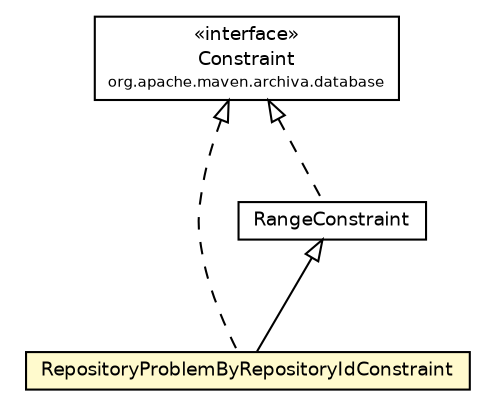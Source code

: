 #!/usr/local/bin/dot
#
# Class diagram 
# Generated by UmlGraph version 4.6 (http://www.spinellis.gr/sw/umlgraph)
#

digraph G {
	edge [fontname="Helvetica",fontsize=10,labelfontname="Helvetica",labelfontsize=10];
	node [fontname="Helvetica",fontsize=10,shape=plaintext];
	// org.apache.maven.archiva.database.Constraint
	c91233 [label=<<table border="0" cellborder="1" cellspacing="0" cellpadding="2" port="p" href="../Constraint.html">
		<tr><td><table border="0" cellspacing="0" cellpadding="1">
			<tr><td> &laquo;interface&raquo; </td></tr>
			<tr><td> Constraint </td></tr>
			<tr><td><font point-size="7.0"> org.apache.maven.archiva.database </font></td></tr>
		</table></td></tr>
		</table>>, fontname="Helvetica", fontcolor="black", fontsize=9.0];
	// org.apache.maven.archiva.database.constraints.RepositoryProblemByRepositoryIdConstraint
	c91249 [label=<<table border="0" cellborder="1" cellspacing="0" cellpadding="2" port="p" bgcolor="lemonChiffon" href="./RepositoryProblemByRepositoryIdConstraint.html">
		<tr><td><table border="0" cellspacing="0" cellpadding="1">
			<tr><td> RepositoryProblemByRepositoryIdConstraint </td></tr>
		</table></td></tr>
		</table>>, fontname="Helvetica", fontcolor="black", fontsize=9.0];
	// org.apache.maven.archiva.database.constraints.RangeConstraint
	c91254 [label=<<table border="0" cellborder="1" cellspacing="0" cellpadding="2" port="p" href="./RangeConstraint.html">
		<tr><td><table border="0" cellspacing="0" cellpadding="1">
			<tr><td> RangeConstraint </td></tr>
		</table></td></tr>
		</table>>, fontname="Helvetica", fontcolor="black", fontsize=9.0];
	//org.apache.maven.archiva.database.constraints.RepositoryProblemByRepositoryIdConstraint extends org.apache.maven.archiva.database.constraints.RangeConstraint
	c91254:p -> c91249:p [dir=back,arrowtail=empty];
	//org.apache.maven.archiva.database.constraints.RepositoryProblemByRepositoryIdConstraint implements org.apache.maven.archiva.database.Constraint
	c91233:p -> c91249:p [dir=back,arrowtail=empty,style=dashed];
	//org.apache.maven.archiva.database.constraints.RangeConstraint implements org.apache.maven.archiva.database.Constraint
	c91233:p -> c91254:p [dir=back,arrowtail=empty,style=dashed];
}

